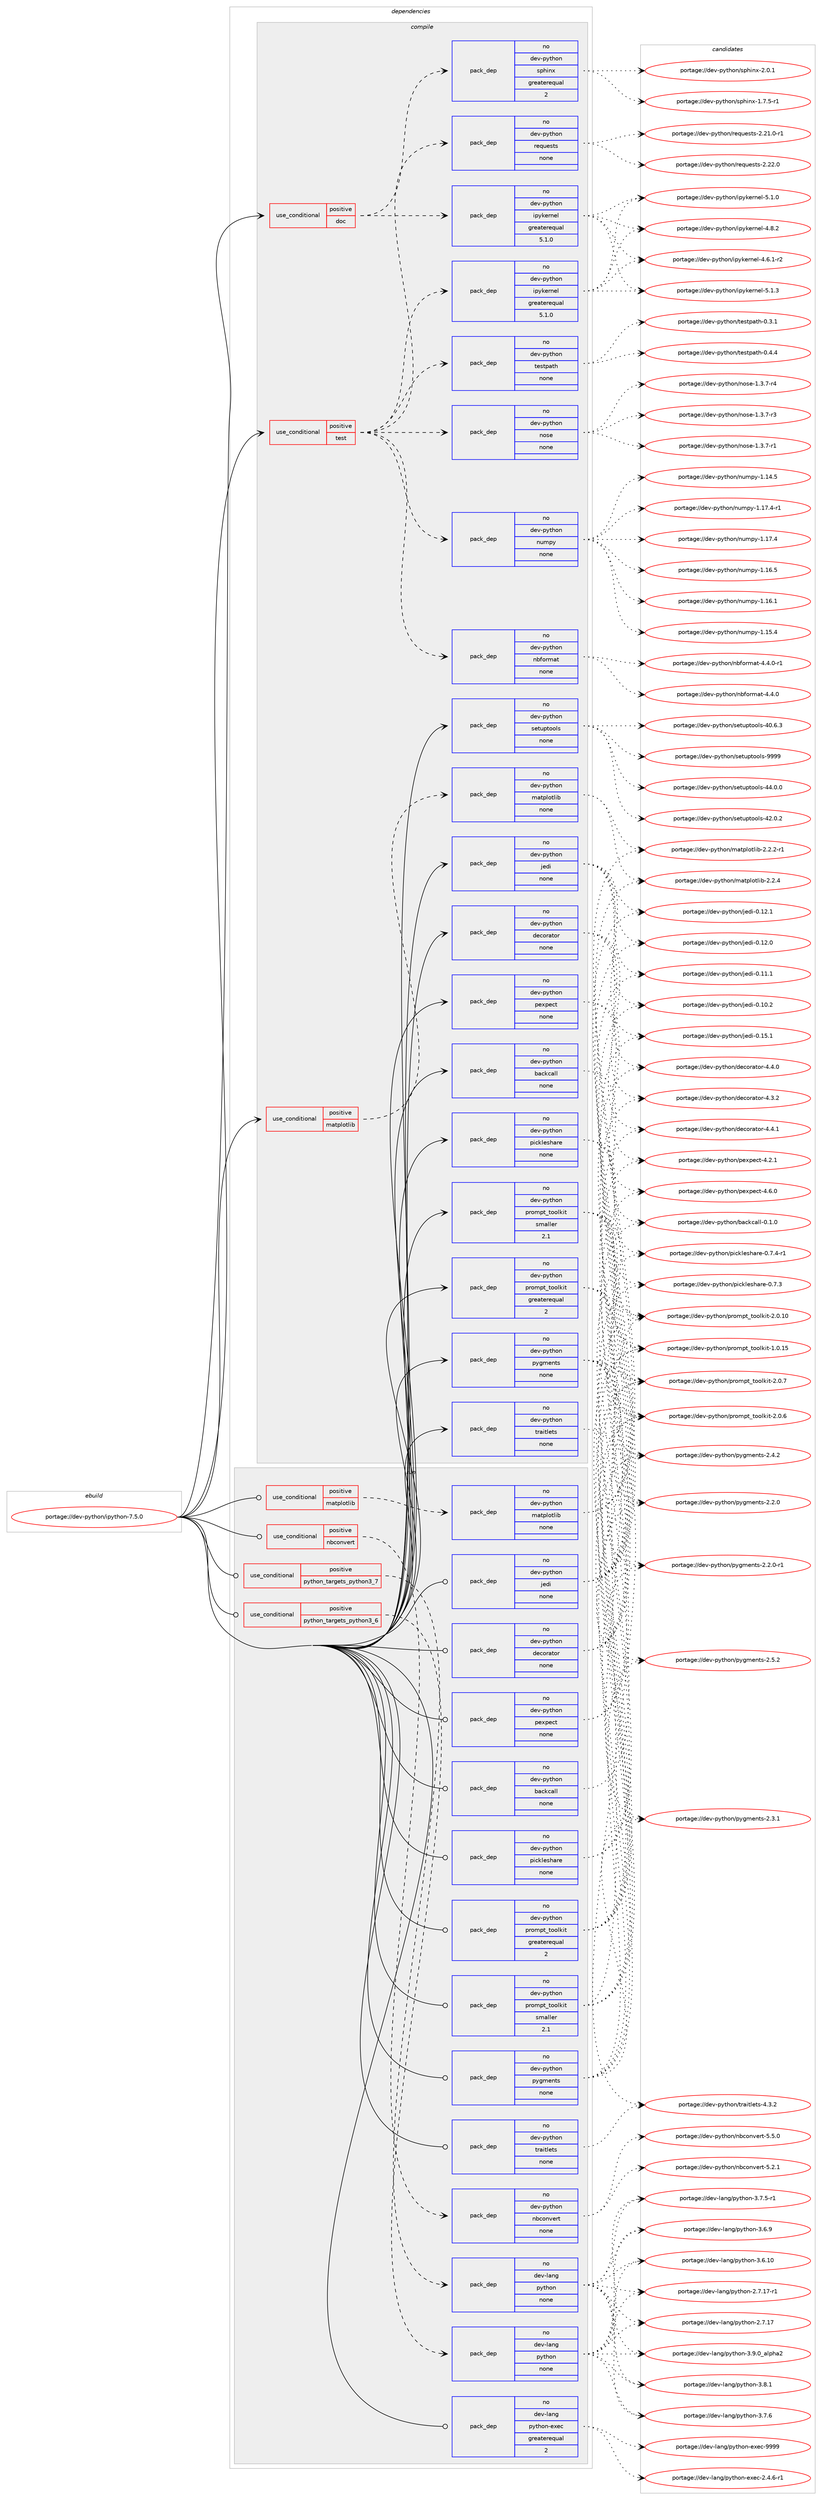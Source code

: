 digraph prolog {

# *************
# Graph options
# *************

newrank=true;
concentrate=true;
compound=true;
graph [rankdir=LR,fontname=Helvetica,fontsize=10,ranksep=1.5];#, ranksep=2.5, nodesep=0.2];
edge  [arrowhead=vee];
node  [fontname=Helvetica,fontsize=10];

# **********
# The ebuild
# **********

subgraph cluster_leftcol {
color=gray;
label=<<i>ebuild</i>>;
id [label="portage://dev-python/ipython-7.5.0", color=red, width=4, href="../dev-python/ipython-7.5.0.svg"];
}

# ****************
# The dependencies
# ****************

subgraph cluster_midcol {
color=gray;
label=<<i>dependencies</i>>;
subgraph cluster_compile {
fillcolor="#eeeeee";
style=filled;
label=<<i>compile</i>>;
subgraph cond114353 {
dependency455171 [label=<<TABLE BORDER="0" CELLBORDER="1" CELLSPACING="0" CELLPADDING="4"><TR><TD ROWSPAN="3" CELLPADDING="10">use_conditional</TD></TR><TR><TD>positive</TD></TR><TR><TD>doc</TD></TR></TABLE>>, shape=none, color=red];
subgraph pack335835 {
dependency455172 [label=<<TABLE BORDER="0" CELLBORDER="1" CELLSPACING="0" CELLPADDING="4" WIDTH="220"><TR><TD ROWSPAN="6" CELLPADDING="30">pack_dep</TD></TR><TR><TD WIDTH="110">no</TD></TR><TR><TD>dev-python</TD></TR><TR><TD>ipykernel</TD></TR><TR><TD>greaterequal</TD></TR><TR><TD>5.1.0</TD></TR></TABLE>>, shape=none, color=blue];
}
dependency455171:e -> dependency455172:w [weight=20,style="dashed",arrowhead="vee"];
subgraph pack335836 {
dependency455173 [label=<<TABLE BORDER="0" CELLBORDER="1" CELLSPACING="0" CELLPADDING="4" WIDTH="220"><TR><TD ROWSPAN="6" CELLPADDING="30">pack_dep</TD></TR><TR><TD WIDTH="110">no</TD></TR><TR><TD>dev-python</TD></TR><TR><TD>sphinx</TD></TR><TR><TD>greaterequal</TD></TR><TR><TD>2</TD></TR></TABLE>>, shape=none, color=blue];
}
dependency455171:e -> dependency455173:w [weight=20,style="dashed",arrowhead="vee"];
}
id:e -> dependency455171:w [weight=20,style="solid",arrowhead="vee"];
subgraph cond114354 {
dependency455174 [label=<<TABLE BORDER="0" CELLBORDER="1" CELLSPACING="0" CELLPADDING="4"><TR><TD ROWSPAN="3" CELLPADDING="10">use_conditional</TD></TR><TR><TD>positive</TD></TR><TR><TD>matplotlib</TD></TR></TABLE>>, shape=none, color=red];
subgraph pack335837 {
dependency455175 [label=<<TABLE BORDER="0" CELLBORDER="1" CELLSPACING="0" CELLPADDING="4" WIDTH="220"><TR><TD ROWSPAN="6" CELLPADDING="30">pack_dep</TD></TR><TR><TD WIDTH="110">no</TD></TR><TR><TD>dev-python</TD></TR><TR><TD>matplotlib</TD></TR><TR><TD>none</TD></TR><TR><TD></TD></TR></TABLE>>, shape=none, color=blue];
}
dependency455174:e -> dependency455175:w [weight=20,style="dashed",arrowhead="vee"];
}
id:e -> dependency455174:w [weight=20,style="solid",arrowhead="vee"];
subgraph cond114355 {
dependency455176 [label=<<TABLE BORDER="0" CELLBORDER="1" CELLSPACING="0" CELLPADDING="4"><TR><TD ROWSPAN="3" CELLPADDING="10">use_conditional</TD></TR><TR><TD>positive</TD></TR><TR><TD>test</TD></TR></TABLE>>, shape=none, color=red];
subgraph pack335838 {
dependency455177 [label=<<TABLE BORDER="0" CELLBORDER="1" CELLSPACING="0" CELLPADDING="4" WIDTH="220"><TR><TD ROWSPAN="6" CELLPADDING="30">pack_dep</TD></TR><TR><TD WIDTH="110">no</TD></TR><TR><TD>dev-python</TD></TR><TR><TD>ipykernel</TD></TR><TR><TD>greaterequal</TD></TR><TR><TD>5.1.0</TD></TR></TABLE>>, shape=none, color=blue];
}
dependency455176:e -> dependency455177:w [weight=20,style="dashed",arrowhead="vee"];
subgraph pack335839 {
dependency455178 [label=<<TABLE BORDER="0" CELLBORDER="1" CELLSPACING="0" CELLPADDING="4" WIDTH="220"><TR><TD ROWSPAN="6" CELLPADDING="30">pack_dep</TD></TR><TR><TD WIDTH="110">no</TD></TR><TR><TD>dev-python</TD></TR><TR><TD>nbformat</TD></TR><TR><TD>none</TD></TR><TR><TD></TD></TR></TABLE>>, shape=none, color=blue];
}
dependency455176:e -> dependency455178:w [weight=20,style="dashed",arrowhead="vee"];
subgraph pack335840 {
dependency455179 [label=<<TABLE BORDER="0" CELLBORDER="1" CELLSPACING="0" CELLPADDING="4" WIDTH="220"><TR><TD ROWSPAN="6" CELLPADDING="30">pack_dep</TD></TR><TR><TD WIDTH="110">no</TD></TR><TR><TD>dev-python</TD></TR><TR><TD>nose</TD></TR><TR><TD>none</TD></TR><TR><TD></TD></TR></TABLE>>, shape=none, color=blue];
}
dependency455176:e -> dependency455179:w [weight=20,style="dashed",arrowhead="vee"];
subgraph pack335841 {
dependency455180 [label=<<TABLE BORDER="0" CELLBORDER="1" CELLSPACING="0" CELLPADDING="4" WIDTH="220"><TR><TD ROWSPAN="6" CELLPADDING="30">pack_dep</TD></TR><TR><TD WIDTH="110">no</TD></TR><TR><TD>dev-python</TD></TR><TR><TD>numpy</TD></TR><TR><TD>none</TD></TR><TR><TD></TD></TR></TABLE>>, shape=none, color=blue];
}
dependency455176:e -> dependency455180:w [weight=20,style="dashed",arrowhead="vee"];
subgraph pack335842 {
dependency455181 [label=<<TABLE BORDER="0" CELLBORDER="1" CELLSPACING="0" CELLPADDING="4" WIDTH="220"><TR><TD ROWSPAN="6" CELLPADDING="30">pack_dep</TD></TR><TR><TD WIDTH="110">no</TD></TR><TR><TD>dev-python</TD></TR><TR><TD>requests</TD></TR><TR><TD>none</TD></TR><TR><TD></TD></TR></TABLE>>, shape=none, color=blue];
}
dependency455176:e -> dependency455181:w [weight=20,style="dashed",arrowhead="vee"];
subgraph pack335843 {
dependency455182 [label=<<TABLE BORDER="0" CELLBORDER="1" CELLSPACING="0" CELLPADDING="4" WIDTH="220"><TR><TD ROWSPAN="6" CELLPADDING="30">pack_dep</TD></TR><TR><TD WIDTH="110">no</TD></TR><TR><TD>dev-python</TD></TR><TR><TD>testpath</TD></TR><TR><TD>none</TD></TR><TR><TD></TD></TR></TABLE>>, shape=none, color=blue];
}
dependency455176:e -> dependency455182:w [weight=20,style="dashed",arrowhead="vee"];
}
id:e -> dependency455176:w [weight=20,style="solid",arrowhead="vee"];
subgraph pack335844 {
dependency455183 [label=<<TABLE BORDER="0" CELLBORDER="1" CELLSPACING="0" CELLPADDING="4" WIDTH="220"><TR><TD ROWSPAN="6" CELLPADDING="30">pack_dep</TD></TR><TR><TD WIDTH="110">no</TD></TR><TR><TD>dev-python</TD></TR><TR><TD>backcall</TD></TR><TR><TD>none</TD></TR><TR><TD></TD></TR></TABLE>>, shape=none, color=blue];
}
id:e -> dependency455183:w [weight=20,style="solid",arrowhead="vee"];
subgraph pack335845 {
dependency455184 [label=<<TABLE BORDER="0" CELLBORDER="1" CELLSPACING="0" CELLPADDING="4" WIDTH="220"><TR><TD ROWSPAN="6" CELLPADDING="30">pack_dep</TD></TR><TR><TD WIDTH="110">no</TD></TR><TR><TD>dev-python</TD></TR><TR><TD>decorator</TD></TR><TR><TD>none</TD></TR><TR><TD></TD></TR></TABLE>>, shape=none, color=blue];
}
id:e -> dependency455184:w [weight=20,style="solid",arrowhead="vee"];
subgraph pack335846 {
dependency455185 [label=<<TABLE BORDER="0" CELLBORDER="1" CELLSPACING="0" CELLPADDING="4" WIDTH="220"><TR><TD ROWSPAN="6" CELLPADDING="30">pack_dep</TD></TR><TR><TD WIDTH="110">no</TD></TR><TR><TD>dev-python</TD></TR><TR><TD>jedi</TD></TR><TR><TD>none</TD></TR><TR><TD></TD></TR></TABLE>>, shape=none, color=blue];
}
id:e -> dependency455185:w [weight=20,style="solid",arrowhead="vee"];
subgraph pack335847 {
dependency455186 [label=<<TABLE BORDER="0" CELLBORDER="1" CELLSPACING="0" CELLPADDING="4" WIDTH="220"><TR><TD ROWSPAN="6" CELLPADDING="30">pack_dep</TD></TR><TR><TD WIDTH="110">no</TD></TR><TR><TD>dev-python</TD></TR><TR><TD>pexpect</TD></TR><TR><TD>none</TD></TR><TR><TD></TD></TR></TABLE>>, shape=none, color=blue];
}
id:e -> dependency455186:w [weight=20,style="solid",arrowhead="vee"];
subgraph pack335848 {
dependency455187 [label=<<TABLE BORDER="0" CELLBORDER="1" CELLSPACING="0" CELLPADDING="4" WIDTH="220"><TR><TD ROWSPAN="6" CELLPADDING="30">pack_dep</TD></TR><TR><TD WIDTH="110">no</TD></TR><TR><TD>dev-python</TD></TR><TR><TD>pickleshare</TD></TR><TR><TD>none</TD></TR><TR><TD></TD></TR></TABLE>>, shape=none, color=blue];
}
id:e -> dependency455187:w [weight=20,style="solid",arrowhead="vee"];
subgraph pack335849 {
dependency455188 [label=<<TABLE BORDER="0" CELLBORDER="1" CELLSPACING="0" CELLPADDING="4" WIDTH="220"><TR><TD ROWSPAN="6" CELLPADDING="30">pack_dep</TD></TR><TR><TD WIDTH="110">no</TD></TR><TR><TD>dev-python</TD></TR><TR><TD>prompt_toolkit</TD></TR><TR><TD>greaterequal</TD></TR><TR><TD>2</TD></TR></TABLE>>, shape=none, color=blue];
}
id:e -> dependency455188:w [weight=20,style="solid",arrowhead="vee"];
subgraph pack335850 {
dependency455189 [label=<<TABLE BORDER="0" CELLBORDER="1" CELLSPACING="0" CELLPADDING="4" WIDTH="220"><TR><TD ROWSPAN="6" CELLPADDING="30">pack_dep</TD></TR><TR><TD WIDTH="110">no</TD></TR><TR><TD>dev-python</TD></TR><TR><TD>prompt_toolkit</TD></TR><TR><TD>smaller</TD></TR><TR><TD>2.1</TD></TR></TABLE>>, shape=none, color=blue];
}
id:e -> dependency455189:w [weight=20,style="solid",arrowhead="vee"];
subgraph pack335851 {
dependency455190 [label=<<TABLE BORDER="0" CELLBORDER="1" CELLSPACING="0" CELLPADDING="4" WIDTH="220"><TR><TD ROWSPAN="6" CELLPADDING="30">pack_dep</TD></TR><TR><TD WIDTH="110">no</TD></TR><TR><TD>dev-python</TD></TR><TR><TD>pygments</TD></TR><TR><TD>none</TD></TR><TR><TD></TD></TR></TABLE>>, shape=none, color=blue];
}
id:e -> dependency455190:w [weight=20,style="solid",arrowhead="vee"];
subgraph pack335852 {
dependency455191 [label=<<TABLE BORDER="0" CELLBORDER="1" CELLSPACING="0" CELLPADDING="4" WIDTH="220"><TR><TD ROWSPAN="6" CELLPADDING="30">pack_dep</TD></TR><TR><TD WIDTH="110">no</TD></TR><TR><TD>dev-python</TD></TR><TR><TD>setuptools</TD></TR><TR><TD>none</TD></TR><TR><TD></TD></TR></TABLE>>, shape=none, color=blue];
}
id:e -> dependency455191:w [weight=20,style="solid",arrowhead="vee"];
subgraph pack335853 {
dependency455192 [label=<<TABLE BORDER="0" CELLBORDER="1" CELLSPACING="0" CELLPADDING="4" WIDTH="220"><TR><TD ROWSPAN="6" CELLPADDING="30">pack_dep</TD></TR><TR><TD WIDTH="110">no</TD></TR><TR><TD>dev-python</TD></TR><TR><TD>traitlets</TD></TR><TR><TD>none</TD></TR><TR><TD></TD></TR></TABLE>>, shape=none, color=blue];
}
id:e -> dependency455192:w [weight=20,style="solid",arrowhead="vee"];
}
subgraph cluster_compileandrun {
fillcolor="#eeeeee";
style=filled;
label=<<i>compile and run</i>>;
}
subgraph cluster_run {
fillcolor="#eeeeee";
style=filled;
label=<<i>run</i>>;
subgraph cond114356 {
dependency455193 [label=<<TABLE BORDER="0" CELLBORDER="1" CELLSPACING="0" CELLPADDING="4"><TR><TD ROWSPAN="3" CELLPADDING="10">use_conditional</TD></TR><TR><TD>positive</TD></TR><TR><TD>matplotlib</TD></TR></TABLE>>, shape=none, color=red];
subgraph pack335854 {
dependency455194 [label=<<TABLE BORDER="0" CELLBORDER="1" CELLSPACING="0" CELLPADDING="4" WIDTH="220"><TR><TD ROWSPAN="6" CELLPADDING="30">pack_dep</TD></TR><TR><TD WIDTH="110">no</TD></TR><TR><TD>dev-python</TD></TR><TR><TD>matplotlib</TD></TR><TR><TD>none</TD></TR><TR><TD></TD></TR></TABLE>>, shape=none, color=blue];
}
dependency455193:e -> dependency455194:w [weight=20,style="dashed",arrowhead="vee"];
}
id:e -> dependency455193:w [weight=20,style="solid",arrowhead="odot"];
subgraph cond114357 {
dependency455195 [label=<<TABLE BORDER="0" CELLBORDER="1" CELLSPACING="0" CELLPADDING="4"><TR><TD ROWSPAN="3" CELLPADDING="10">use_conditional</TD></TR><TR><TD>positive</TD></TR><TR><TD>nbconvert</TD></TR></TABLE>>, shape=none, color=red];
subgraph pack335855 {
dependency455196 [label=<<TABLE BORDER="0" CELLBORDER="1" CELLSPACING="0" CELLPADDING="4" WIDTH="220"><TR><TD ROWSPAN="6" CELLPADDING="30">pack_dep</TD></TR><TR><TD WIDTH="110">no</TD></TR><TR><TD>dev-python</TD></TR><TR><TD>nbconvert</TD></TR><TR><TD>none</TD></TR><TR><TD></TD></TR></TABLE>>, shape=none, color=blue];
}
dependency455195:e -> dependency455196:w [weight=20,style="dashed",arrowhead="vee"];
}
id:e -> dependency455195:w [weight=20,style="solid",arrowhead="odot"];
subgraph cond114358 {
dependency455197 [label=<<TABLE BORDER="0" CELLBORDER="1" CELLSPACING="0" CELLPADDING="4"><TR><TD ROWSPAN="3" CELLPADDING="10">use_conditional</TD></TR><TR><TD>positive</TD></TR><TR><TD>python_targets_python3_6</TD></TR></TABLE>>, shape=none, color=red];
subgraph pack335856 {
dependency455198 [label=<<TABLE BORDER="0" CELLBORDER="1" CELLSPACING="0" CELLPADDING="4" WIDTH="220"><TR><TD ROWSPAN="6" CELLPADDING="30">pack_dep</TD></TR><TR><TD WIDTH="110">no</TD></TR><TR><TD>dev-lang</TD></TR><TR><TD>python</TD></TR><TR><TD>none</TD></TR><TR><TD></TD></TR></TABLE>>, shape=none, color=blue];
}
dependency455197:e -> dependency455198:w [weight=20,style="dashed",arrowhead="vee"];
}
id:e -> dependency455197:w [weight=20,style="solid",arrowhead="odot"];
subgraph cond114359 {
dependency455199 [label=<<TABLE BORDER="0" CELLBORDER="1" CELLSPACING="0" CELLPADDING="4"><TR><TD ROWSPAN="3" CELLPADDING="10">use_conditional</TD></TR><TR><TD>positive</TD></TR><TR><TD>python_targets_python3_7</TD></TR></TABLE>>, shape=none, color=red];
subgraph pack335857 {
dependency455200 [label=<<TABLE BORDER="0" CELLBORDER="1" CELLSPACING="0" CELLPADDING="4" WIDTH="220"><TR><TD ROWSPAN="6" CELLPADDING="30">pack_dep</TD></TR><TR><TD WIDTH="110">no</TD></TR><TR><TD>dev-lang</TD></TR><TR><TD>python</TD></TR><TR><TD>none</TD></TR><TR><TD></TD></TR></TABLE>>, shape=none, color=blue];
}
dependency455199:e -> dependency455200:w [weight=20,style="dashed",arrowhead="vee"];
}
id:e -> dependency455199:w [weight=20,style="solid",arrowhead="odot"];
subgraph pack335858 {
dependency455201 [label=<<TABLE BORDER="0" CELLBORDER="1" CELLSPACING="0" CELLPADDING="4" WIDTH="220"><TR><TD ROWSPAN="6" CELLPADDING="30">pack_dep</TD></TR><TR><TD WIDTH="110">no</TD></TR><TR><TD>dev-lang</TD></TR><TR><TD>python-exec</TD></TR><TR><TD>greaterequal</TD></TR><TR><TD>2</TD></TR></TABLE>>, shape=none, color=blue];
}
id:e -> dependency455201:w [weight=20,style="solid",arrowhead="odot"];
subgraph pack335859 {
dependency455202 [label=<<TABLE BORDER="0" CELLBORDER="1" CELLSPACING="0" CELLPADDING="4" WIDTH="220"><TR><TD ROWSPAN="6" CELLPADDING="30">pack_dep</TD></TR><TR><TD WIDTH="110">no</TD></TR><TR><TD>dev-python</TD></TR><TR><TD>backcall</TD></TR><TR><TD>none</TD></TR><TR><TD></TD></TR></TABLE>>, shape=none, color=blue];
}
id:e -> dependency455202:w [weight=20,style="solid",arrowhead="odot"];
subgraph pack335860 {
dependency455203 [label=<<TABLE BORDER="0" CELLBORDER="1" CELLSPACING="0" CELLPADDING="4" WIDTH="220"><TR><TD ROWSPAN="6" CELLPADDING="30">pack_dep</TD></TR><TR><TD WIDTH="110">no</TD></TR><TR><TD>dev-python</TD></TR><TR><TD>decorator</TD></TR><TR><TD>none</TD></TR><TR><TD></TD></TR></TABLE>>, shape=none, color=blue];
}
id:e -> dependency455203:w [weight=20,style="solid",arrowhead="odot"];
subgraph pack335861 {
dependency455204 [label=<<TABLE BORDER="0" CELLBORDER="1" CELLSPACING="0" CELLPADDING="4" WIDTH="220"><TR><TD ROWSPAN="6" CELLPADDING="30">pack_dep</TD></TR><TR><TD WIDTH="110">no</TD></TR><TR><TD>dev-python</TD></TR><TR><TD>jedi</TD></TR><TR><TD>none</TD></TR><TR><TD></TD></TR></TABLE>>, shape=none, color=blue];
}
id:e -> dependency455204:w [weight=20,style="solid",arrowhead="odot"];
subgraph pack335862 {
dependency455205 [label=<<TABLE BORDER="0" CELLBORDER="1" CELLSPACING="0" CELLPADDING="4" WIDTH="220"><TR><TD ROWSPAN="6" CELLPADDING="30">pack_dep</TD></TR><TR><TD WIDTH="110">no</TD></TR><TR><TD>dev-python</TD></TR><TR><TD>pexpect</TD></TR><TR><TD>none</TD></TR><TR><TD></TD></TR></TABLE>>, shape=none, color=blue];
}
id:e -> dependency455205:w [weight=20,style="solid",arrowhead="odot"];
subgraph pack335863 {
dependency455206 [label=<<TABLE BORDER="0" CELLBORDER="1" CELLSPACING="0" CELLPADDING="4" WIDTH="220"><TR><TD ROWSPAN="6" CELLPADDING="30">pack_dep</TD></TR><TR><TD WIDTH="110">no</TD></TR><TR><TD>dev-python</TD></TR><TR><TD>pickleshare</TD></TR><TR><TD>none</TD></TR><TR><TD></TD></TR></TABLE>>, shape=none, color=blue];
}
id:e -> dependency455206:w [weight=20,style="solid",arrowhead="odot"];
subgraph pack335864 {
dependency455207 [label=<<TABLE BORDER="0" CELLBORDER="1" CELLSPACING="0" CELLPADDING="4" WIDTH="220"><TR><TD ROWSPAN="6" CELLPADDING="30">pack_dep</TD></TR><TR><TD WIDTH="110">no</TD></TR><TR><TD>dev-python</TD></TR><TR><TD>prompt_toolkit</TD></TR><TR><TD>greaterequal</TD></TR><TR><TD>2</TD></TR></TABLE>>, shape=none, color=blue];
}
id:e -> dependency455207:w [weight=20,style="solid",arrowhead="odot"];
subgraph pack335865 {
dependency455208 [label=<<TABLE BORDER="0" CELLBORDER="1" CELLSPACING="0" CELLPADDING="4" WIDTH="220"><TR><TD ROWSPAN="6" CELLPADDING="30">pack_dep</TD></TR><TR><TD WIDTH="110">no</TD></TR><TR><TD>dev-python</TD></TR><TR><TD>prompt_toolkit</TD></TR><TR><TD>smaller</TD></TR><TR><TD>2.1</TD></TR></TABLE>>, shape=none, color=blue];
}
id:e -> dependency455208:w [weight=20,style="solid",arrowhead="odot"];
subgraph pack335866 {
dependency455209 [label=<<TABLE BORDER="0" CELLBORDER="1" CELLSPACING="0" CELLPADDING="4" WIDTH="220"><TR><TD ROWSPAN="6" CELLPADDING="30">pack_dep</TD></TR><TR><TD WIDTH="110">no</TD></TR><TR><TD>dev-python</TD></TR><TR><TD>pygments</TD></TR><TR><TD>none</TD></TR><TR><TD></TD></TR></TABLE>>, shape=none, color=blue];
}
id:e -> dependency455209:w [weight=20,style="solid",arrowhead="odot"];
subgraph pack335867 {
dependency455210 [label=<<TABLE BORDER="0" CELLBORDER="1" CELLSPACING="0" CELLPADDING="4" WIDTH="220"><TR><TD ROWSPAN="6" CELLPADDING="30">pack_dep</TD></TR><TR><TD WIDTH="110">no</TD></TR><TR><TD>dev-python</TD></TR><TR><TD>traitlets</TD></TR><TR><TD>none</TD></TR><TR><TD></TD></TR></TABLE>>, shape=none, color=blue];
}
id:e -> dependency455210:w [weight=20,style="solid",arrowhead="odot"];
}
}

# **************
# The candidates
# **************

subgraph cluster_choices {
rank=same;
color=gray;
label=<<i>candidates</i>>;

subgraph choice335835 {
color=black;
nodesep=1;
choice1001011184511212111610411111047105112121107101114110101108455346494651 [label="portage://dev-python/ipykernel-5.1.3", color=red, width=4,href="../dev-python/ipykernel-5.1.3.svg"];
choice1001011184511212111610411111047105112121107101114110101108455346494648 [label="portage://dev-python/ipykernel-5.1.0", color=red, width=4,href="../dev-python/ipykernel-5.1.0.svg"];
choice1001011184511212111610411111047105112121107101114110101108455246564650 [label="portage://dev-python/ipykernel-4.8.2", color=red, width=4,href="../dev-python/ipykernel-4.8.2.svg"];
choice10010111845112121116104111110471051121211071011141101011084552465446494511450 [label="portage://dev-python/ipykernel-4.6.1-r2", color=red, width=4,href="../dev-python/ipykernel-4.6.1-r2.svg"];
dependency455172:e -> choice1001011184511212111610411111047105112121107101114110101108455346494651:w [style=dotted,weight="100"];
dependency455172:e -> choice1001011184511212111610411111047105112121107101114110101108455346494648:w [style=dotted,weight="100"];
dependency455172:e -> choice1001011184511212111610411111047105112121107101114110101108455246564650:w [style=dotted,weight="100"];
dependency455172:e -> choice10010111845112121116104111110471051121211071011141101011084552465446494511450:w [style=dotted,weight="100"];
}
subgraph choice335836 {
color=black;
nodesep=1;
choice1001011184511212111610411111047115112104105110120455046484649 [label="portage://dev-python/sphinx-2.0.1", color=red, width=4,href="../dev-python/sphinx-2.0.1.svg"];
choice10010111845112121116104111110471151121041051101204549465546534511449 [label="portage://dev-python/sphinx-1.7.5-r1", color=red, width=4,href="../dev-python/sphinx-1.7.5-r1.svg"];
dependency455173:e -> choice1001011184511212111610411111047115112104105110120455046484649:w [style=dotted,weight="100"];
dependency455173:e -> choice10010111845112121116104111110471151121041051101204549465546534511449:w [style=dotted,weight="100"];
}
subgraph choice335837 {
color=black;
nodesep=1;
choice10010111845112121116104111110471099711611210811111610810598455046504652 [label="portage://dev-python/matplotlib-2.2.4", color=red, width=4,href="../dev-python/matplotlib-2.2.4.svg"];
choice100101118451121211161041111104710997116112108111116108105984550465046504511449 [label="portage://dev-python/matplotlib-2.2.2-r1", color=red, width=4,href="../dev-python/matplotlib-2.2.2-r1.svg"];
dependency455175:e -> choice10010111845112121116104111110471099711611210811111610810598455046504652:w [style=dotted,weight="100"];
dependency455175:e -> choice100101118451121211161041111104710997116112108111116108105984550465046504511449:w [style=dotted,weight="100"];
}
subgraph choice335838 {
color=black;
nodesep=1;
choice1001011184511212111610411111047105112121107101114110101108455346494651 [label="portage://dev-python/ipykernel-5.1.3", color=red, width=4,href="../dev-python/ipykernel-5.1.3.svg"];
choice1001011184511212111610411111047105112121107101114110101108455346494648 [label="portage://dev-python/ipykernel-5.1.0", color=red, width=4,href="../dev-python/ipykernel-5.1.0.svg"];
choice1001011184511212111610411111047105112121107101114110101108455246564650 [label="portage://dev-python/ipykernel-4.8.2", color=red, width=4,href="../dev-python/ipykernel-4.8.2.svg"];
choice10010111845112121116104111110471051121211071011141101011084552465446494511450 [label="portage://dev-python/ipykernel-4.6.1-r2", color=red, width=4,href="../dev-python/ipykernel-4.6.1-r2.svg"];
dependency455177:e -> choice1001011184511212111610411111047105112121107101114110101108455346494651:w [style=dotted,weight="100"];
dependency455177:e -> choice1001011184511212111610411111047105112121107101114110101108455346494648:w [style=dotted,weight="100"];
dependency455177:e -> choice1001011184511212111610411111047105112121107101114110101108455246564650:w [style=dotted,weight="100"];
dependency455177:e -> choice10010111845112121116104111110471051121211071011141101011084552465446494511450:w [style=dotted,weight="100"];
}
subgraph choice335839 {
color=black;
nodesep=1;
choice100101118451121211161041111104711098102111114109971164552465246484511449 [label="portage://dev-python/nbformat-4.4.0-r1", color=red, width=4,href="../dev-python/nbformat-4.4.0-r1.svg"];
choice10010111845112121116104111110471109810211111410997116455246524648 [label="portage://dev-python/nbformat-4.4.0", color=red, width=4,href="../dev-python/nbformat-4.4.0.svg"];
dependency455178:e -> choice100101118451121211161041111104711098102111114109971164552465246484511449:w [style=dotted,weight="100"];
dependency455178:e -> choice10010111845112121116104111110471109810211111410997116455246524648:w [style=dotted,weight="100"];
}
subgraph choice335840 {
color=black;
nodesep=1;
choice10010111845112121116104111110471101111151014549465146554511452 [label="portage://dev-python/nose-1.3.7-r4", color=red, width=4,href="../dev-python/nose-1.3.7-r4.svg"];
choice10010111845112121116104111110471101111151014549465146554511451 [label="portage://dev-python/nose-1.3.7-r3", color=red, width=4,href="../dev-python/nose-1.3.7-r3.svg"];
choice10010111845112121116104111110471101111151014549465146554511449 [label="portage://dev-python/nose-1.3.7-r1", color=red, width=4,href="../dev-python/nose-1.3.7-r1.svg"];
dependency455179:e -> choice10010111845112121116104111110471101111151014549465146554511452:w [style=dotted,weight="100"];
dependency455179:e -> choice10010111845112121116104111110471101111151014549465146554511451:w [style=dotted,weight="100"];
dependency455179:e -> choice10010111845112121116104111110471101111151014549465146554511449:w [style=dotted,weight="100"];
}
subgraph choice335841 {
color=black;
nodesep=1;
choice1001011184511212111610411111047110117109112121454946495546524511449 [label="portage://dev-python/numpy-1.17.4-r1", color=red, width=4,href="../dev-python/numpy-1.17.4-r1.svg"];
choice100101118451121211161041111104711011710911212145494649554652 [label="portage://dev-python/numpy-1.17.4", color=red, width=4,href="../dev-python/numpy-1.17.4.svg"];
choice100101118451121211161041111104711011710911212145494649544653 [label="portage://dev-python/numpy-1.16.5", color=red, width=4,href="../dev-python/numpy-1.16.5.svg"];
choice100101118451121211161041111104711011710911212145494649544649 [label="portage://dev-python/numpy-1.16.1", color=red, width=4,href="../dev-python/numpy-1.16.1.svg"];
choice100101118451121211161041111104711011710911212145494649534652 [label="portage://dev-python/numpy-1.15.4", color=red, width=4,href="../dev-python/numpy-1.15.4.svg"];
choice100101118451121211161041111104711011710911212145494649524653 [label="portage://dev-python/numpy-1.14.5", color=red, width=4,href="../dev-python/numpy-1.14.5.svg"];
dependency455180:e -> choice1001011184511212111610411111047110117109112121454946495546524511449:w [style=dotted,weight="100"];
dependency455180:e -> choice100101118451121211161041111104711011710911212145494649554652:w [style=dotted,weight="100"];
dependency455180:e -> choice100101118451121211161041111104711011710911212145494649544653:w [style=dotted,weight="100"];
dependency455180:e -> choice100101118451121211161041111104711011710911212145494649544649:w [style=dotted,weight="100"];
dependency455180:e -> choice100101118451121211161041111104711011710911212145494649534652:w [style=dotted,weight="100"];
dependency455180:e -> choice100101118451121211161041111104711011710911212145494649524653:w [style=dotted,weight="100"];
}
subgraph choice335842 {
color=black;
nodesep=1;
choice100101118451121211161041111104711410111311710111511611545504650504648 [label="portage://dev-python/requests-2.22.0", color=red, width=4,href="../dev-python/requests-2.22.0.svg"];
choice1001011184511212111610411111047114101113117101115116115455046504946484511449 [label="portage://dev-python/requests-2.21.0-r1", color=red, width=4,href="../dev-python/requests-2.21.0-r1.svg"];
dependency455181:e -> choice100101118451121211161041111104711410111311710111511611545504650504648:w [style=dotted,weight="100"];
dependency455181:e -> choice1001011184511212111610411111047114101113117101115116115455046504946484511449:w [style=dotted,weight="100"];
}
subgraph choice335843 {
color=black;
nodesep=1;
choice100101118451121211161041111104711610111511611297116104454846524652 [label="portage://dev-python/testpath-0.4.4", color=red, width=4,href="../dev-python/testpath-0.4.4.svg"];
choice100101118451121211161041111104711610111511611297116104454846514649 [label="portage://dev-python/testpath-0.3.1", color=red, width=4,href="../dev-python/testpath-0.3.1.svg"];
dependency455182:e -> choice100101118451121211161041111104711610111511611297116104454846524652:w [style=dotted,weight="100"];
dependency455182:e -> choice100101118451121211161041111104711610111511611297116104454846514649:w [style=dotted,weight="100"];
}
subgraph choice335844 {
color=black;
nodesep=1;
choice10010111845112121116104111110479897991079997108108454846494648 [label="portage://dev-python/backcall-0.1.0", color=red, width=4,href="../dev-python/backcall-0.1.0.svg"];
dependency455183:e -> choice10010111845112121116104111110479897991079997108108454846494648:w [style=dotted,weight="100"];
}
subgraph choice335845 {
color=black;
nodesep=1;
choice10010111845112121116104111110471001019911111497116111114455246524649 [label="portage://dev-python/decorator-4.4.1", color=red, width=4,href="../dev-python/decorator-4.4.1.svg"];
choice10010111845112121116104111110471001019911111497116111114455246524648 [label="portage://dev-python/decorator-4.4.0", color=red, width=4,href="../dev-python/decorator-4.4.0.svg"];
choice10010111845112121116104111110471001019911111497116111114455246514650 [label="portage://dev-python/decorator-4.3.2", color=red, width=4,href="../dev-python/decorator-4.3.2.svg"];
dependency455184:e -> choice10010111845112121116104111110471001019911111497116111114455246524649:w [style=dotted,weight="100"];
dependency455184:e -> choice10010111845112121116104111110471001019911111497116111114455246524648:w [style=dotted,weight="100"];
dependency455184:e -> choice10010111845112121116104111110471001019911111497116111114455246514650:w [style=dotted,weight="100"];
}
subgraph choice335846 {
color=black;
nodesep=1;
choice100101118451121211161041111104710610110010545484649534649 [label="portage://dev-python/jedi-0.15.1", color=red, width=4,href="../dev-python/jedi-0.15.1.svg"];
choice100101118451121211161041111104710610110010545484649504649 [label="portage://dev-python/jedi-0.12.1", color=red, width=4,href="../dev-python/jedi-0.12.1.svg"];
choice100101118451121211161041111104710610110010545484649504648 [label="portage://dev-python/jedi-0.12.0", color=red, width=4,href="../dev-python/jedi-0.12.0.svg"];
choice100101118451121211161041111104710610110010545484649494649 [label="portage://dev-python/jedi-0.11.1", color=red, width=4,href="../dev-python/jedi-0.11.1.svg"];
choice100101118451121211161041111104710610110010545484649484650 [label="portage://dev-python/jedi-0.10.2", color=red, width=4,href="../dev-python/jedi-0.10.2.svg"];
dependency455185:e -> choice100101118451121211161041111104710610110010545484649534649:w [style=dotted,weight="100"];
dependency455185:e -> choice100101118451121211161041111104710610110010545484649504649:w [style=dotted,weight="100"];
dependency455185:e -> choice100101118451121211161041111104710610110010545484649504648:w [style=dotted,weight="100"];
dependency455185:e -> choice100101118451121211161041111104710610110010545484649494649:w [style=dotted,weight="100"];
dependency455185:e -> choice100101118451121211161041111104710610110010545484649484650:w [style=dotted,weight="100"];
}
subgraph choice335847 {
color=black;
nodesep=1;
choice100101118451121211161041111104711210112011210199116455246544648 [label="portage://dev-python/pexpect-4.6.0", color=red, width=4,href="../dev-python/pexpect-4.6.0.svg"];
choice100101118451121211161041111104711210112011210199116455246504649 [label="portage://dev-python/pexpect-4.2.1", color=red, width=4,href="../dev-python/pexpect-4.2.1.svg"];
dependency455186:e -> choice100101118451121211161041111104711210112011210199116455246544648:w [style=dotted,weight="100"];
dependency455186:e -> choice100101118451121211161041111104711210112011210199116455246504649:w [style=dotted,weight="100"];
}
subgraph choice335848 {
color=black;
nodesep=1;
choice100101118451121211161041111104711210599107108101115104971141014548465546524511449 [label="portage://dev-python/pickleshare-0.7.4-r1", color=red, width=4,href="../dev-python/pickleshare-0.7.4-r1.svg"];
choice10010111845112121116104111110471121059910710810111510497114101454846554651 [label="portage://dev-python/pickleshare-0.7.3", color=red, width=4,href="../dev-python/pickleshare-0.7.3.svg"];
dependency455187:e -> choice100101118451121211161041111104711210599107108101115104971141014548465546524511449:w [style=dotted,weight="100"];
dependency455187:e -> choice10010111845112121116104111110471121059910710810111510497114101454846554651:w [style=dotted,weight="100"];
}
subgraph choice335849 {
color=black;
nodesep=1;
choice100101118451121211161041111104711211411110911211695116111111108107105116455046484655 [label="portage://dev-python/prompt_toolkit-2.0.7", color=red, width=4,href="../dev-python/prompt_toolkit-2.0.7.svg"];
choice100101118451121211161041111104711211411110911211695116111111108107105116455046484654 [label="portage://dev-python/prompt_toolkit-2.0.6", color=red, width=4,href="../dev-python/prompt_toolkit-2.0.6.svg"];
choice10010111845112121116104111110471121141111091121169511611111110810710511645504648464948 [label="portage://dev-python/prompt_toolkit-2.0.10", color=red, width=4,href="../dev-python/prompt_toolkit-2.0.10.svg"];
choice10010111845112121116104111110471121141111091121169511611111110810710511645494648464953 [label="portage://dev-python/prompt_toolkit-1.0.15", color=red, width=4,href="../dev-python/prompt_toolkit-1.0.15.svg"];
dependency455188:e -> choice100101118451121211161041111104711211411110911211695116111111108107105116455046484655:w [style=dotted,weight="100"];
dependency455188:e -> choice100101118451121211161041111104711211411110911211695116111111108107105116455046484654:w [style=dotted,weight="100"];
dependency455188:e -> choice10010111845112121116104111110471121141111091121169511611111110810710511645504648464948:w [style=dotted,weight="100"];
dependency455188:e -> choice10010111845112121116104111110471121141111091121169511611111110810710511645494648464953:w [style=dotted,weight="100"];
}
subgraph choice335850 {
color=black;
nodesep=1;
choice100101118451121211161041111104711211411110911211695116111111108107105116455046484655 [label="portage://dev-python/prompt_toolkit-2.0.7", color=red, width=4,href="../dev-python/prompt_toolkit-2.0.7.svg"];
choice100101118451121211161041111104711211411110911211695116111111108107105116455046484654 [label="portage://dev-python/prompt_toolkit-2.0.6", color=red, width=4,href="../dev-python/prompt_toolkit-2.0.6.svg"];
choice10010111845112121116104111110471121141111091121169511611111110810710511645504648464948 [label="portage://dev-python/prompt_toolkit-2.0.10", color=red, width=4,href="../dev-python/prompt_toolkit-2.0.10.svg"];
choice10010111845112121116104111110471121141111091121169511611111110810710511645494648464953 [label="portage://dev-python/prompt_toolkit-1.0.15", color=red, width=4,href="../dev-python/prompt_toolkit-1.0.15.svg"];
dependency455189:e -> choice100101118451121211161041111104711211411110911211695116111111108107105116455046484655:w [style=dotted,weight="100"];
dependency455189:e -> choice100101118451121211161041111104711211411110911211695116111111108107105116455046484654:w [style=dotted,weight="100"];
dependency455189:e -> choice10010111845112121116104111110471121141111091121169511611111110810710511645504648464948:w [style=dotted,weight="100"];
dependency455189:e -> choice10010111845112121116104111110471121141111091121169511611111110810710511645494648464953:w [style=dotted,weight="100"];
}
subgraph choice335851 {
color=black;
nodesep=1;
choice1001011184511212111610411111047112121103109101110116115455046534650 [label="portage://dev-python/pygments-2.5.2", color=red, width=4,href="../dev-python/pygments-2.5.2.svg"];
choice1001011184511212111610411111047112121103109101110116115455046524650 [label="portage://dev-python/pygments-2.4.2", color=red, width=4,href="../dev-python/pygments-2.4.2.svg"];
choice1001011184511212111610411111047112121103109101110116115455046514649 [label="portage://dev-python/pygments-2.3.1", color=red, width=4,href="../dev-python/pygments-2.3.1.svg"];
choice10010111845112121116104111110471121211031091011101161154550465046484511449 [label="portage://dev-python/pygments-2.2.0-r1", color=red, width=4,href="../dev-python/pygments-2.2.0-r1.svg"];
choice1001011184511212111610411111047112121103109101110116115455046504648 [label="portage://dev-python/pygments-2.2.0", color=red, width=4,href="../dev-python/pygments-2.2.0.svg"];
dependency455190:e -> choice1001011184511212111610411111047112121103109101110116115455046534650:w [style=dotted,weight="100"];
dependency455190:e -> choice1001011184511212111610411111047112121103109101110116115455046524650:w [style=dotted,weight="100"];
dependency455190:e -> choice1001011184511212111610411111047112121103109101110116115455046514649:w [style=dotted,weight="100"];
dependency455190:e -> choice10010111845112121116104111110471121211031091011101161154550465046484511449:w [style=dotted,weight="100"];
dependency455190:e -> choice1001011184511212111610411111047112121103109101110116115455046504648:w [style=dotted,weight="100"];
}
subgraph choice335852 {
color=black;
nodesep=1;
choice10010111845112121116104111110471151011161171121161111111081154557575757 [label="portage://dev-python/setuptools-9999", color=red, width=4,href="../dev-python/setuptools-9999.svg"];
choice100101118451121211161041111104711510111611711211611111110811545525246484648 [label="portage://dev-python/setuptools-44.0.0", color=red, width=4,href="../dev-python/setuptools-44.0.0.svg"];
choice100101118451121211161041111104711510111611711211611111110811545525046484650 [label="portage://dev-python/setuptools-42.0.2", color=red, width=4,href="../dev-python/setuptools-42.0.2.svg"];
choice100101118451121211161041111104711510111611711211611111110811545524846544651 [label="portage://dev-python/setuptools-40.6.3", color=red, width=4,href="../dev-python/setuptools-40.6.3.svg"];
dependency455191:e -> choice10010111845112121116104111110471151011161171121161111111081154557575757:w [style=dotted,weight="100"];
dependency455191:e -> choice100101118451121211161041111104711510111611711211611111110811545525246484648:w [style=dotted,weight="100"];
dependency455191:e -> choice100101118451121211161041111104711510111611711211611111110811545525046484650:w [style=dotted,weight="100"];
dependency455191:e -> choice100101118451121211161041111104711510111611711211611111110811545524846544651:w [style=dotted,weight="100"];
}
subgraph choice335853 {
color=black;
nodesep=1;
choice100101118451121211161041111104711611497105116108101116115455246514650 [label="portage://dev-python/traitlets-4.3.2", color=red, width=4,href="../dev-python/traitlets-4.3.2.svg"];
dependency455192:e -> choice100101118451121211161041111104711611497105116108101116115455246514650:w [style=dotted,weight="100"];
}
subgraph choice335854 {
color=black;
nodesep=1;
choice10010111845112121116104111110471099711611210811111610810598455046504652 [label="portage://dev-python/matplotlib-2.2.4", color=red, width=4,href="../dev-python/matplotlib-2.2.4.svg"];
choice100101118451121211161041111104710997116112108111116108105984550465046504511449 [label="portage://dev-python/matplotlib-2.2.2-r1", color=red, width=4,href="../dev-python/matplotlib-2.2.2-r1.svg"];
dependency455194:e -> choice10010111845112121116104111110471099711611210811111610810598455046504652:w [style=dotted,weight="100"];
dependency455194:e -> choice100101118451121211161041111104710997116112108111116108105984550465046504511449:w [style=dotted,weight="100"];
}
subgraph choice335855 {
color=black;
nodesep=1;
choice10010111845112121116104111110471109899111110118101114116455346534648 [label="portage://dev-python/nbconvert-5.5.0", color=red, width=4,href="../dev-python/nbconvert-5.5.0.svg"];
choice10010111845112121116104111110471109899111110118101114116455346504649 [label="portage://dev-python/nbconvert-5.2.1", color=red, width=4,href="../dev-python/nbconvert-5.2.1.svg"];
dependency455196:e -> choice10010111845112121116104111110471109899111110118101114116455346534648:w [style=dotted,weight="100"];
dependency455196:e -> choice10010111845112121116104111110471109899111110118101114116455346504649:w [style=dotted,weight="100"];
}
subgraph choice335856 {
color=black;
nodesep=1;
choice10010111845108971101034711212111610411111045514657464895971081121049750 [label="portage://dev-lang/python-3.9.0_alpha2", color=red, width=4,href="../dev-lang/python-3.9.0_alpha2.svg"];
choice100101118451089711010347112121116104111110455146564649 [label="portage://dev-lang/python-3.8.1", color=red, width=4,href="../dev-lang/python-3.8.1.svg"];
choice100101118451089711010347112121116104111110455146554654 [label="portage://dev-lang/python-3.7.6", color=red, width=4,href="../dev-lang/python-3.7.6.svg"];
choice1001011184510897110103471121211161041111104551465546534511449 [label="portage://dev-lang/python-3.7.5-r1", color=red, width=4,href="../dev-lang/python-3.7.5-r1.svg"];
choice100101118451089711010347112121116104111110455146544657 [label="portage://dev-lang/python-3.6.9", color=red, width=4,href="../dev-lang/python-3.6.9.svg"];
choice10010111845108971101034711212111610411111045514654464948 [label="portage://dev-lang/python-3.6.10", color=red, width=4,href="../dev-lang/python-3.6.10.svg"];
choice100101118451089711010347112121116104111110455046554649554511449 [label="portage://dev-lang/python-2.7.17-r1", color=red, width=4,href="../dev-lang/python-2.7.17-r1.svg"];
choice10010111845108971101034711212111610411111045504655464955 [label="portage://dev-lang/python-2.7.17", color=red, width=4,href="../dev-lang/python-2.7.17.svg"];
dependency455198:e -> choice10010111845108971101034711212111610411111045514657464895971081121049750:w [style=dotted,weight="100"];
dependency455198:e -> choice100101118451089711010347112121116104111110455146564649:w [style=dotted,weight="100"];
dependency455198:e -> choice100101118451089711010347112121116104111110455146554654:w [style=dotted,weight="100"];
dependency455198:e -> choice1001011184510897110103471121211161041111104551465546534511449:w [style=dotted,weight="100"];
dependency455198:e -> choice100101118451089711010347112121116104111110455146544657:w [style=dotted,weight="100"];
dependency455198:e -> choice10010111845108971101034711212111610411111045514654464948:w [style=dotted,weight="100"];
dependency455198:e -> choice100101118451089711010347112121116104111110455046554649554511449:w [style=dotted,weight="100"];
dependency455198:e -> choice10010111845108971101034711212111610411111045504655464955:w [style=dotted,weight="100"];
}
subgraph choice335857 {
color=black;
nodesep=1;
choice10010111845108971101034711212111610411111045514657464895971081121049750 [label="portage://dev-lang/python-3.9.0_alpha2", color=red, width=4,href="../dev-lang/python-3.9.0_alpha2.svg"];
choice100101118451089711010347112121116104111110455146564649 [label="portage://dev-lang/python-3.8.1", color=red, width=4,href="../dev-lang/python-3.8.1.svg"];
choice100101118451089711010347112121116104111110455146554654 [label="portage://dev-lang/python-3.7.6", color=red, width=4,href="../dev-lang/python-3.7.6.svg"];
choice1001011184510897110103471121211161041111104551465546534511449 [label="portage://dev-lang/python-3.7.5-r1", color=red, width=4,href="../dev-lang/python-3.7.5-r1.svg"];
choice100101118451089711010347112121116104111110455146544657 [label="portage://dev-lang/python-3.6.9", color=red, width=4,href="../dev-lang/python-3.6.9.svg"];
choice10010111845108971101034711212111610411111045514654464948 [label="portage://dev-lang/python-3.6.10", color=red, width=4,href="../dev-lang/python-3.6.10.svg"];
choice100101118451089711010347112121116104111110455046554649554511449 [label="portage://dev-lang/python-2.7.17-r1", color=red, width=4,href="../dev-lang/python-2.7.17-r1.svg"];
choice10010111845108971101034711212111610411111045504655464955 [label="portage://dev-lang/python-2.7.17", color=red, width=4,href="../dev-lang/python-2.7.17.svg"];
dependency455200:e -> choice10010111845108971101034711212111610411111045514657464895971081121049750:w [style=dotted,weight="100"];
dependency455200:e -> choice100101118451089711010347112121116104111110455146564649:w [style=dotted,weight="100"];
dependency455200:e -> choice100101118451089711010347112121116104111110455146554654:w [style=dotted,weight="100"];
dependency455200:e -> choice1001011184510897110103471121211161041111104551465546534511449:w [style=dotted,weight="100"];
dependency455200:e -> choice100101118451089711010347112121116104111110455146544657:w [style=dotted,weight="100"];
dependency455200:e -> choice10010111845108971101034711212111610411111045514654464948:w [style=dotted,weight="100"];
dependency455200:e -> choice100101118451089711010347112121116104111110455046554649554511449:w [style=dotted,weight="100"];
dependency455200:e -> choice10010111845108971101034711212111610411111045504655464955:w [style=dotted,weight="100"];
}
subgraph choice335858 {
color=black;
nodesep=1;
choice10010111845108971101034711212111610411111045101120101994557575757 [label="portage://dev-lang/python-exec-9999", color=red, width=4,href="../dev-lang/python-exec-9999.svg"];
choice10010111845108971101034711212111610411111045101120101994550465246544511449 [label="portage://dev-lang/python-exec-2.4.6-r1", color=red, width=4,href="../dev-lang/python-exec-2.4.6-r1.svg"];
dependency455201:e -> choice10010111845108971101034711212111610411111045101120101994557575757:w [style=dotted,weight="100"];
dependency455201:e -> choice10010111845108971101034711212111610411111045101120101994550465246544511449:w [style=dotted,weight="100"];
}
subgraph choice335859 {
color=black;
nodesep=1;
choice10010111845112121116104111110479897991079997108108454846494648 [label="portage://dev-python/backcall-0.1.0", color=red, width=4,href="../dev-python/backcall-0.1.0.svg"];
dependency455202:e -> choice10010111845112121116104111110479897991079997108108454846494648:w [style=dotted,weight="100"];
}
subgraph choice335860 {
color=black;
nodesep=1;
choice10010111845112121116104111110471001019911111497116111114455246524649 [label="portage://dev-python/decorator-4.4.1", color=red, width=4,href="../dev-python/decorator-4.4.1.svg"];
choice10010111845112121116104111110471001019911111497116111114455246524648 [label="portage://dev-python/decorator-4.4.0", color=red, width=4,href="../dev-python/decorator-4.4.0.svg"];
choice10010111845112121116104111110471001019911111497116111114455246514650 [label="portage://dev-python/decorator-4.3.2", color=red, width=4,href="../dev-python/decorator-4.3.2.svg"];
dependency455203:e -> choice10010111845112121116104111110471001019911111497116111114455246524649:w [style=dotted,weight="100"];
dependency455203:e -> choice10010111845112121116104111110471001019911111497116111114455246524648:w [style=dotted,weight="100"];
dependency455203:e -> choice10010111845112121116104111110471001019911111497116111114455246514650:w [style=dotted,weight="100"];
}
subgraph choice335861 {
color=black;
nodesep=1;
choice100101118451121211161041111104710610110010545484649534649 [label="portage://dev-python/jedi-0.15.1", color=red, width=4,href="../dev-python/jedi-0.15.1.svg"];
choice100101118451121211161041111104710610110010545484649504649 [label="portage://dev-python/jedi-0.12.1", color=red, width=4,href="../dev-python/jedi-0.12.1.svg"];
choice100101118451121211161041111104710610110010545484649504648 [label="portage://dev-python/jedi-0.12.0", color=red, width=4,href="../dev-python/jedi-0.12.0.svg"];
choice100101118451121211161041111104710610110010545484649494649 [label="portage://dev-python/jedi-0.11.1", color=red, width=4,href="../dev-python/jedi-0.11.1.svg"];
choice100101118451121211161041111104710610110010545484649484650 [label="portage://dev-python/jedi-0.10.2", color=red, width=4,href="../dev-python/jedi-0.10.2.svg"];
dependency455204:e -> choice100101118451121211161041111104710610110010545484649534649:w [style=dotted,weight="100"];
dependency455204:e -> choice100101118451121211161041111104710610110010545484649504649:w [style=dotted,weight="100"];
dependency455204:e -> choice100101118451121211161041111104710610110010545484649504648:w [style=dotted,weight="100"];
dependency455204:e -> choice100101118451121211161041111104710610110010545484649494649:w [style=dotted,weight="100"];
dependency455204:e -> choice100101118451121211161041111104710610110010545484649484650:w [style=dotted,weight="100"];
}
subgraph choice335862 {
color=black;
nodesep=1;
choice100101118451121211161041111104711210112011210199116455246544648 [label="portage://dev-python/pexpect-4.6.0", color=red, width=4,href="../dev-python/pexpect-4.6.0.svg"];
choice100101118451121211161041111104711210112011210199116455246504649 [label="portage://dev-python/pexpect-4.2.1", color=red, width=4,href="../dev-python/pexpect-4.2.1.svg"];
dependency455205:e -> choice100101118451121211161041111104711210112011210199116455246544648:w [style=dotted,weight="100"];
dependency455205:e -> choice100101118451121211161041111104711210112011210199116455246504649:w [style=dotted,weight="100"];
}
subgraph choice335863 {
color=black;
nodesep=1;
choice100101118451121211161041111104711210599107108101115104971141014548465546524511449 [label="portage://dev-python/pickleshare-0.7.4-r1", color=red, width=4,href="../dev-python/pickleshare-0.7.4-r1.svg"];
choice10010111845112121116104111110471121059910710810111510497114101454846554651 [label="portage://dev-python/pickleshare-0.7.3", color=red, width=4,href="../dev-python/pickleshare-0.7.3.svg"];
dependency455206:e -> choice100101118451121211161041111104711210599107108101115104971141014548465546524511449:w [style=dotted,weight="100"];
dependency455206:e -> choice10010111845112121116104111110471121059910710810111510497114101454846554651:w [style=dotted,weight="100"];
}
subgraph choice335864 {
color=black;
nodesep=1;
choice100101118451121211161041111104711211411110911211695116111111108107105116455046484655 [label="portage://dev-python/prompt_toolkit-2.0.7", color=red, width=4,href="../dev-python/prompt_toolkit-2.0.7.svg"];
choice100101118451121211161041111104711211411110911211695116111111108107105116455046484654 [label="portage://dev-python/prompt_toolkit-2.0.6", color=red, width=4,href="../dev-python/prompt_toolkit-2.0.6.svg"];
choice10010111845112121116104111110471121141111091121169511611111110810710511645504648464948 [label="portage://dev-python/prompt_toolkit-2.0.10", color=red, width=4,href="../dev-python/prompt_toolkit-2.0.10.svg"];
choice10010111845112121116104111110471121141111091121169511611111110810710511645494648464953 [label="portage://dev-python/prompt_toolkit-1.0.15", color=red, width=4,href="../dev-python/prompt_toolkit-1.0.15.svg"];
dependency455207:e -> choice100101118451121211161041111104711211411110911211695116111111108107105116455046484655:w [style=dotted,weight="100"];
dependency455207:e -> choice100101118451121211161041111104711211411110911211695116111111108107105116455046484654:w [style=dotted,weight="100"];
dependency455207:e -> choice10010111845112121116104111110471121141111091121169511611111110810710511645504648464948:w [style=dotted,weight="100"];
dependency455207:e -> choice10010111845112121116104111110471121141111091121169511611111110810710511645494648464953:w [style=dotted,weight="100"];
}
subgraph choice335865 {
color=black;
nodesep=1;
choice100101118451121211161041111104711211411110911211695116111111108107105116455046484655 [label="portage://dev-python/prompt_toolkit-2.0.7", color=red, width=4,href="../dev-python/prompt_toolkit-2.0.7.svg"];
choice100101118451121211161041111104711211411110911211695116111111108107105116455046484654 [label="portage://dev-python/prompt_toolkit-2.0.6", color=red, width=4,href="../dev-python/prompt_toolkit-2.0.6.svg"];
choice10010111845112121116104111110471121141111091121169511611111110810710511645504648464948 [label="portage://dev-python/prompt_toolkit-2.0.10", color=red, width=4,href="../dev-python/prompt_toolkit-2.0.10.svg"];
choice10010111845112121116104111110471121141111091121169511611111110810710511645494648464953 [label="portage://dev-python/prompt_toolkit-1.0.15", color=red, width=4,href="../dev-python/prompt_toolkit-1.0.15.svg"];
dependency455208:e -> choice100101118451121211161041111104711211411110911211695116111111108107105116455046484655:w [style=dotted,weight="100"];
dependency455208:e -> choice100101118451121211161041111104711211411110911211695116111111108107105116455046484654:w [style=dotted,weight="100"];
dependency455208:e -> choice10010111845112121116104111110471121141111091121169511611111110810710511645504648464948:w [style=dotted,weight="100"];
dependency455208:e -> choice10010111845112121116104111110471121141111091121169511611111110810710511645494648464953:w [style=dotted,weight="100"];
}
subgraph choice335866 {
color=black;
nodesep=1;
choice1001011184511212111610411111047112121103109101110116115455046534650 [label="portage://dev-python/pygments-2.5.2", color=red, width=4,href="../dev-python/pygments-2.5.2.svg"];
choice1001011184511212111610411111047112121103109101110116115455046524650 [label="portage://dev-python/pygments-2.4.2", color=red, width=4,href="../dev-python/pygments-2.4.2.svg"];
choice1001011184511212111610411111047112121103109101110116115455046514649 [label="portage://dev-python/pygments-2.3.1", color=red, width=4,href="../dev-python/pygments-2.3.1.svg"];
choice10010111845112121116104111110471121211031091011101161154550465046484511449 [label="portage://dev-python/pygments-2.2.0-r1", color=red, width=4,href="../dev-python/pygments-2.2.0-r1.svg"];
choice1001011184511212111610411111047112121103109101110116115455046504648 [label="portage://dev-python/pygments-2.2.0", color=red, width=4,href="../dev-python/pygments-2.2.0.svg"];
dependency455209:e -> choice1001011184511212111610411111047112121103109101110116115455046534650:w [style=dotted,weight="100"];
dependency455209:e -> choice1001011184511212111610411111047112121103109101110116115455046524650:w [style=dotted,weight="100"];
dependency455209:e -> choice1001011184511212111610411111047112121103109101110116115455046514649:w [style=dotted,weight="100"];
dependency455209:e -> choice10010111845112121116104111110471121211031091011101161154550465046484511449:w [style=dotted,weight="100"];
dependency455209:e -> choice1001011184511212111610411111047112121103109101110116115455046504648:w [style=dotted,weight="100"];
}
subgraph choice335867 {
color=black;
nodesep=1;
choice100101118451121211161041111104711611497105116108101116115455246514650 [label="portage://dev-python/traitlets-4.3.2", color=red, width=4,href="../dev-python/traitlets-4.3.2.svg"];
dependency455210:e -> choice100101118451121211161041111104711611497105116108101116115455246514650:w [style=dotted,weight="100"];
}
}

}
